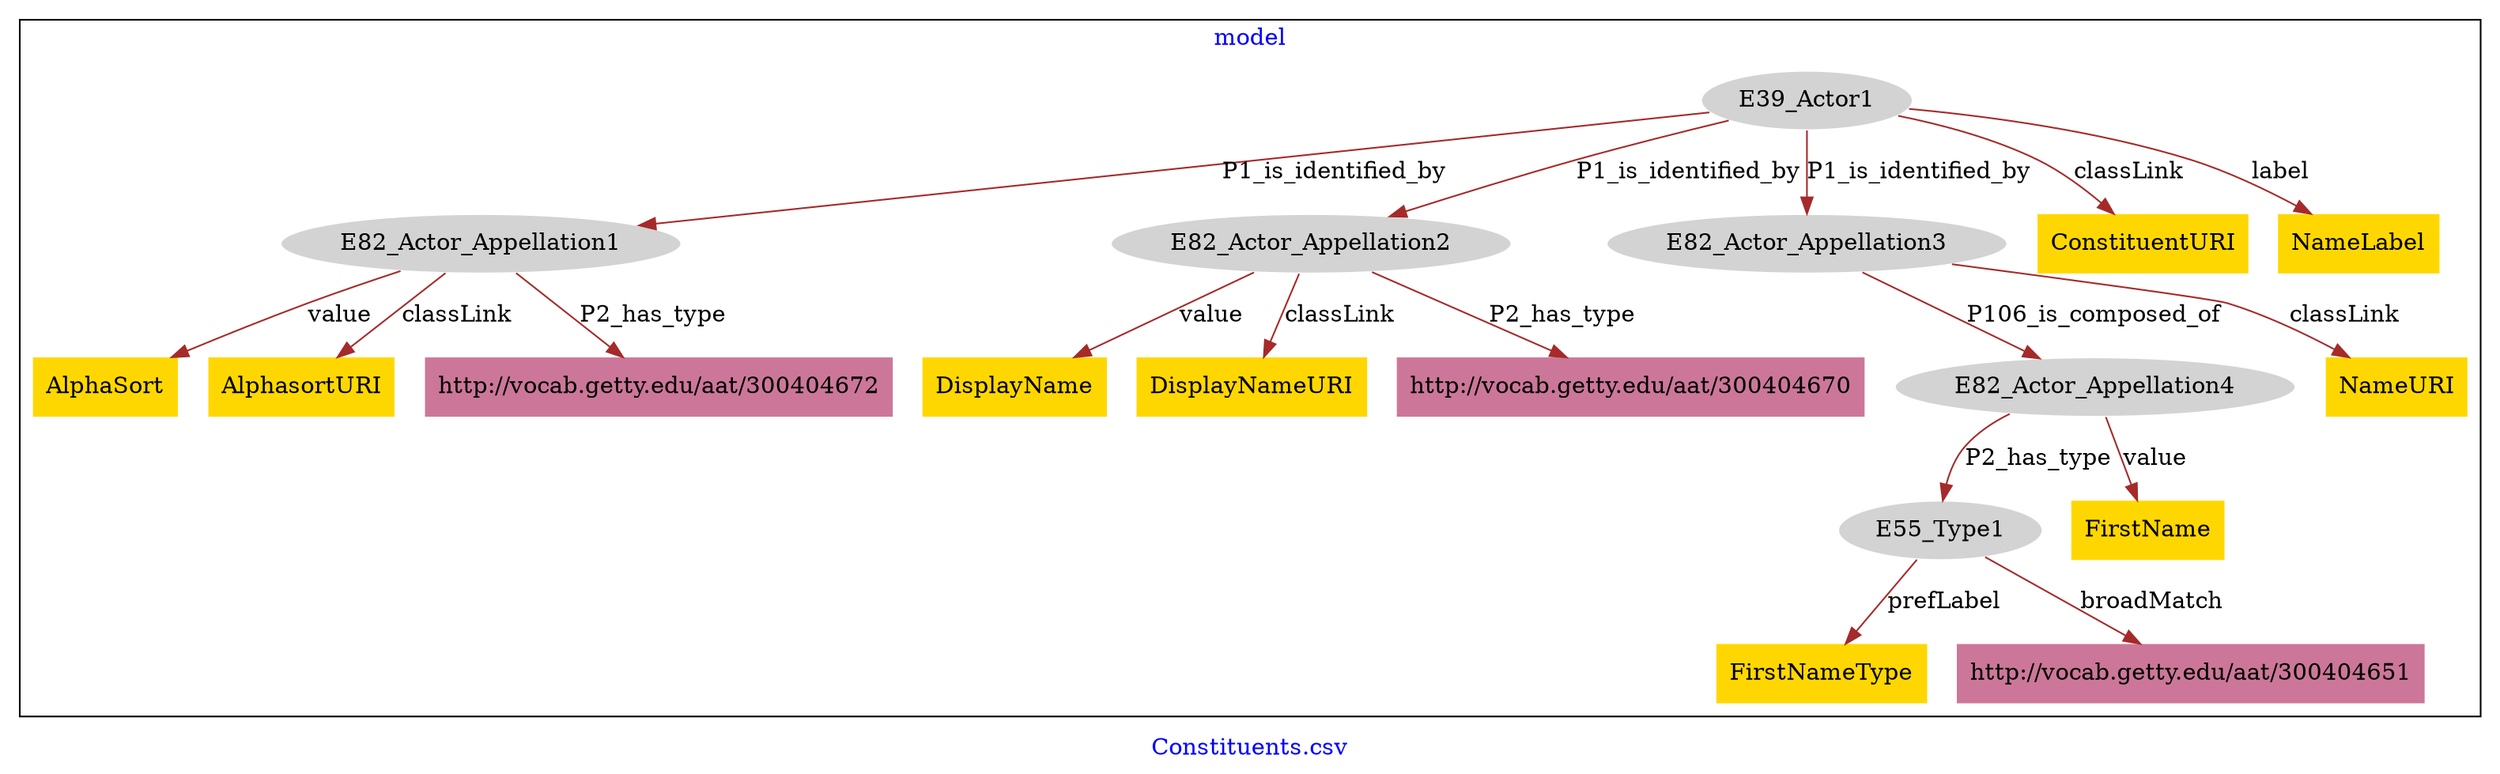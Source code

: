 digraph n0 {
fontcolor="blue"
remincross="true"
label="Constituents.csv"
subgraph cluster {
label="model"
n2[style="filled",color="white",fillcolor="lightgray",label="E39_Actor1"];
n3[style="filled",color="white",fillcolor="lightgray",label="E82_Actor_Appellation1"];
n4[style="filled",color="white",fillcolor="lightgray",label="E82_Actor_Appellation2"];
n5[style="filled",color="white",fillcolor="lightgray",label="E82_Actor_Appellation3"];
n6[style="filled",color="white",fillcolor="lightgray",label="E82_Actor_Appellation4"];
n7[style="filled",color="white",fillcolor="lightgray",label="E55_Type1"];
n8[shape="plaintext",style="filled",fillcolor="gold",label="ConstituentURI"];
n9[shape="plaintext",style="filled",fillcolor="gold",label="AlphaSort"];
n10[shape="plaintext",style="filled",fillcolor="gold",label="NameURI"];
n11[shape="plaintext",style="filled",fillcolor="gold",label="FirstNameType"];
n12[shape="plaintext",style="filled",fillcolor="gold",label="NameLabel"];
n13[shape="plaintext",style="filled",fillcolor="gold",label="DisplayName"];
n14[shape="plaintext",style="filled",fillcolor="gold",label="DisplayNameURI"];
n15[shape="plaintext",style="filled",fillcolor="gold",label="AlphasortURI"];
n16[shape="plaintext",style="filled",fillcolor="gold",label="FirstName"];
n17[shape="plaintext",style="filled",fillcolor="#CC7799",label="http://vocab.getty.edu/aat/300404672"];
n18[shape="plaintext",style="filled",fillcolor="#CC7799",label="http://vocab.getty.edu/aat/300404651"];
n19[shape="plaintext",style="filled",fillcolor="#CC7799",label="http://vocab.getty.edu/aat/300404670"];
}
n2 -> n3[color="brown",fontcolor="black",label="P1_is_identified_by"]
n2 -> n4[color="brown",fontcolor="black",label="P1_is_identified_by"]
n2 -> n5[color="brown",fontcolor="black",label="P1_is_identified_by"]
n5 -> n6[color="brown",fontcolor="black",label="P106_is_composed_of"]
n6 -> n7[color="brown",fontcolor="black",label="P2_has_type"]
n2 -> n8[color="brown",fontcolor="black",label="classLink"]
n3 -> n9[color="brown",fontcolor="black",label="value"]
n5 -> n10[color="brown",fontcolor="black",label="classLink"]
n7 -> n11[color="brown",fontcolor="black",label="prefLabel"]
n2 -> n12[color="brown",fontcolor="black",label="label"]
n4 -> n13[color="brown",fontcolor="black",label="value"]
n4 -> n14[color="brown",fontcolor="black",label="classLink"]
n3 -> n15[color="brown",fontcolor="black",label="classLink"]
n6 -> n16[color="brown",fontcolor="black",label="value"]
n3 -> n17[color="brown",fontcolor="black",label="P2_has_type"]
n7 -> n18[color="brown",fontcolor="black",label="broadMatch"]
n4 -> n19[color="brown",fontcolor="black",label="P2_has_type"]
}
